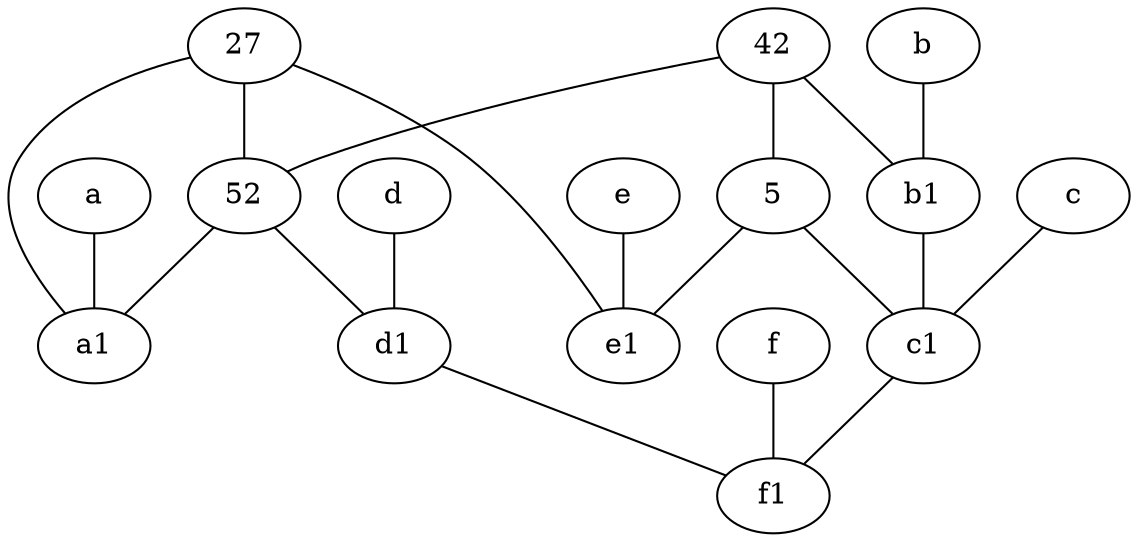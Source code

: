 graph {
	node [labelfontsize=50]
	c [labelfontsize=50 pos="4.5,2!"]
	f [labelfontsize=50 pos="3,9!"]
	b [labelfontsize=50 pos="10,4!"]
	e1 [labelfontsize=50 pos="7,7!"]
	a1 [labelfontsize=50 pos="8,3!"]
	5 [labelfontsize=50]
	52 [labelfontsize=50]
	b1 [labelfontsize=50 pos="9,4!"]
	c1 [labelfontsize=50 pos="4.5,3!"]
	d [labelfontsize=50 pos="2,5!"]
	e [labelfontsize=50 pos="7,9!"]
	a [labelfontsize=50 pos="8,2!"]
	27 [labelfontsize=50]
	42 [labelfontsize=50]
	f1 [labelfontsize=50 pos="3,8!"]
	d1 [labelfontsize=50 pos="3,5!"]
	c1 -- f1
	b -- b1
	5 -- c1
	27 -- e1
	b1 -- c1
	5 -- e1
	27 -- a1
	c -- c1
	27 -- 52
	f -- f1
	e -- e1
	42 -- 5
	42 -- 52
	d -- d1
	52 -- d1
	d1 -- f1
	42 -- b1
	a -- a1
	52 -- a1
}
